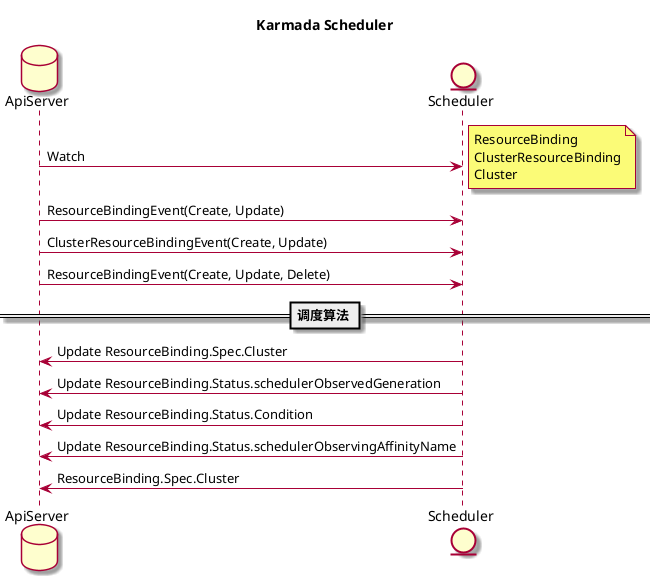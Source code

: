 @startuml

skin rose

title "Karmada Scheduler"


database "ApiServer" as ApiServer
entity "Scheduler" as sch


ApiServer -> sch : Watch

note right
ResourceBinding
ClusterResourceBinding
Cluster
end note

ApiServer -> sch: ResourceBindingEvent(Create, Update)
ApiServer -> sch: ClusterResourceBindingEvent(Create, Update)
ApiServer -> sch: ResourceBindingEvent(Create, Update, Delete)

== 调度算法 ==

sch -> ApiServer: Update ResourceBinding.Spec.Cluster
sch -> ApiServer: Update ResourceBinding.Status.schedulerObservedGeneration
sch -> ApiServer: Update ResourceBinding.Status.Condition
sch -> ApiServer: Update ResourceBinding.Status.schedulerObservingAffinityName

sch -> ApiServer : ResourceBinding.Spec.Cluster

@enduml

